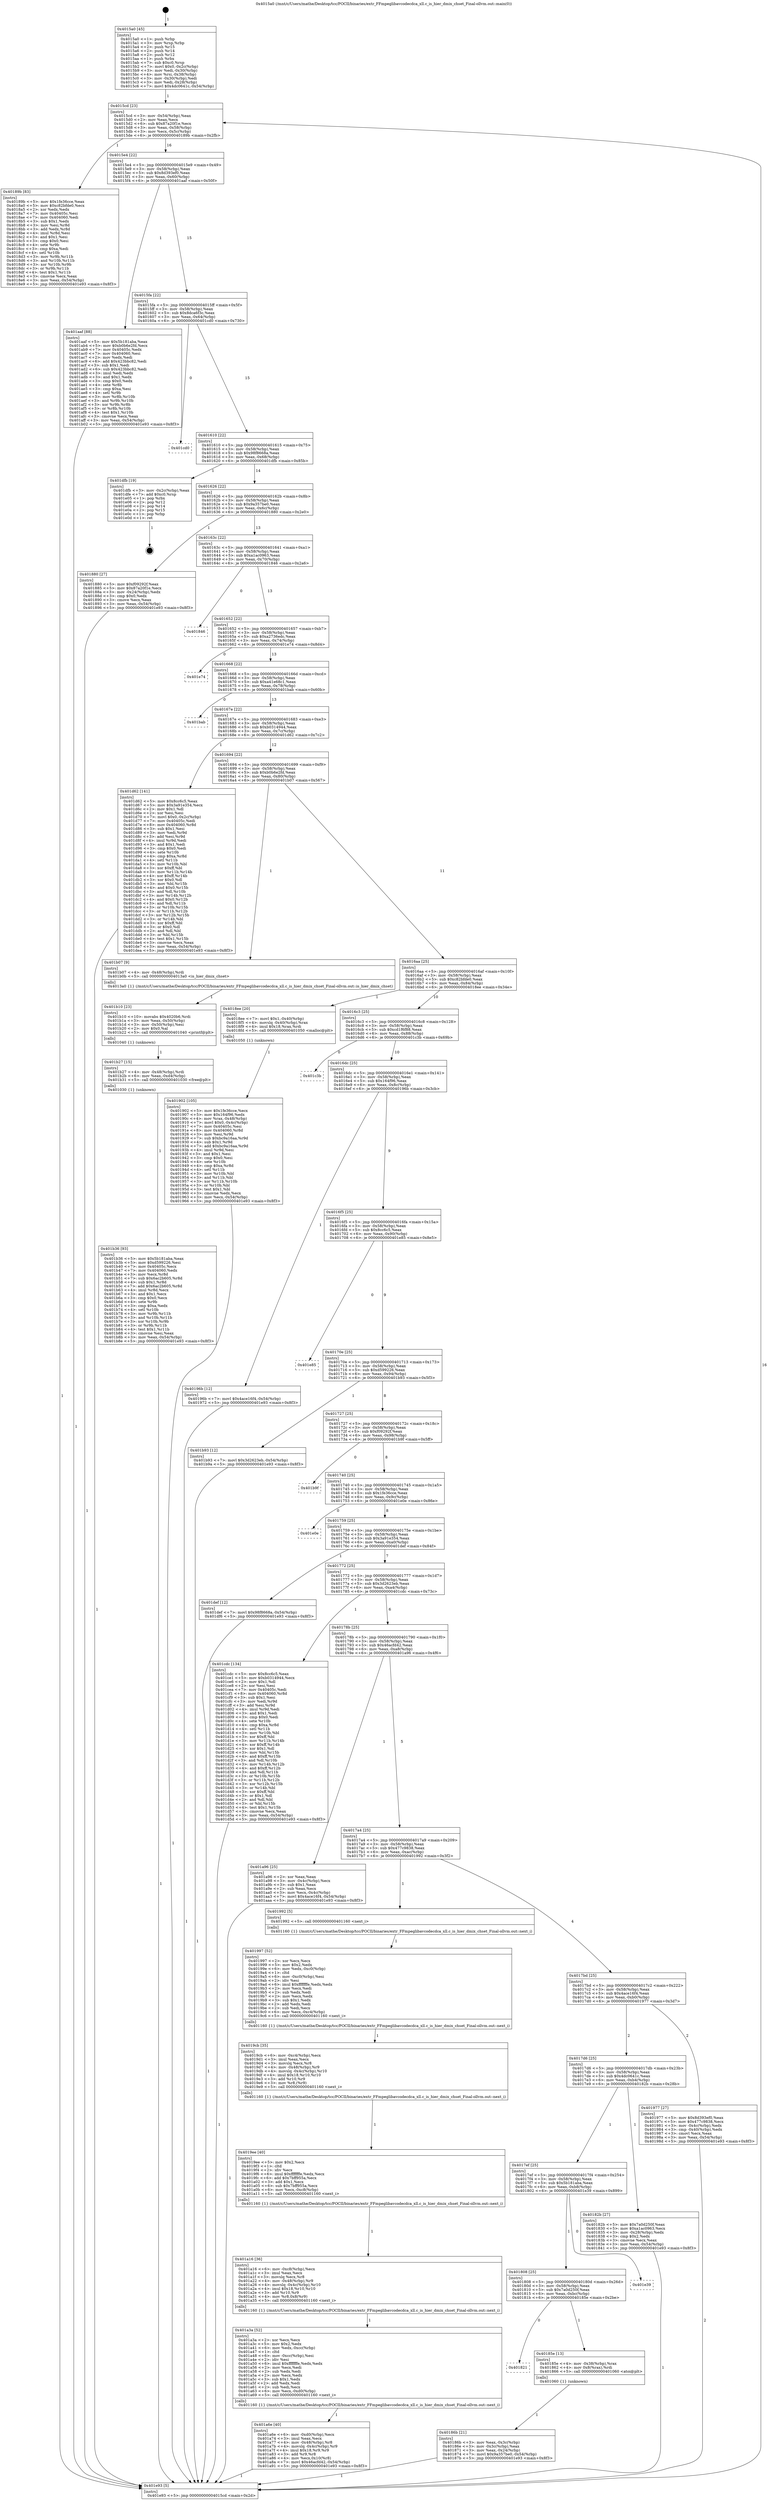 digraph "0x4015a0" {
  label = "0x4015a0 (/mnt/c/Users/mathe/Desktop/tcc/POCII/binaries/extr_FFmpeglibavcodecdca_xll.c_is_hier_dmix_chset_Final-ollvm.out::main(0))"
  labelloc = "t"
  node[shape=record]

  Entry [label="",width=0.3,height=0.3,shape=circle,fillcolor=black,style=filled]
  "0x4015cd" [label="{
     0x4015cd [23]\l
     | [instrs]\l
     &nbsp;&nbsp;0x4015cd \<+3\>: mov -0x54(%rbp),%eax\l
     &nbsp;&nbsp;0x4015d0 \<+2\>: mov %eax,%ecx\l
     &nbsp;&nbsp;0x4015d2 \<+6\>: sub $0x87a20f1e,%ecx\l
     &nbsp;&nbsp;0x4015d8 \<+3\>: mov %eax,-0x58(%rbp)\l
     &nbsp;&nbsp;0x4015db \<+3\>: mov %ecx,-0x5c(%rbp)\l
     &nbsp;&nbsp;0x4015de \<+6\>: je 000000000040189b \<main+0x2fb\>\l
  }"]
  "0x40189b" [label="{
     0x40189b [83]\l
     | [instrs]\l
     &nbsp;&nbsp;0x40189b \<+5\>: mov $0x1fe36cce,%eax\l
     &nbsp;&nbsp;0x4018a0 \<+5\>: mov $0xc82bfde0,%ecx\l
     &nbsp;&nbsp;0x4018a5 \<+2\>: xor %edx,%edx\l
     &nbsp;&nbsp;0x4018a7 \<+7\>: mov 0x40405c,%esi\l
     &nbsp;&nbsp;0x4018ae \<+7\>: mov 0x404060,%edi\l
     &nbsp;&nbsp;0x4018b5 \<+3\>: sub $0x1,%edx\l
     &nbsp;&nbsp;0x4018b8 \<+3\>: mov %esi,%r8d\l
     &nbsp;&nbsp;0x4018bb \<+3\>: add %edx,%r8d\l
     &nbsp;&nbsp;0x4018be \<+4\>: imul %r8d,%esi\l
     &nbsp;&nbsp;0x4018c2 \<+3\>: and $0x1,%esi\l
     &nbsp;&nbsp;0x4018c5 \<+3\>: cmp $0x0,%esi\l
     &nbsp;&nbsp;0x4018c8 \<+4\>: sete %r9b\l
     &nbsp;&nbsp;0x4018cc \<+3\>: cmp $0xa,%edi\l
     &nbsp;&nbsp;0x4018cf \<+4\>: setl %r10b\l
     &nbsp;&nbsp;0x4018d3 \<+3\>: mov %r9b,%r11b\l
     &nbsp;&nbsp;0x4018d6 \<+3\>: and %r10b,%r11b\l
     &nbsp;&nbsp;0x4018d9 \<+3\>: xor %r10b,%r9b\l
     &nbsp;&nbsp;0x4018dc \<+3\>: or %r9b,%r11b\l
     &nbsp;&nbsp;0x4018df \<+4\>: test $0x1,%r11b\l
     &nbsp;&nbsp;0x4018e3 \<+3\>: cmovne %ecx,%eax\l
     &nbsp;&nbsp;0x4018e6 \<+3\>: mov %eax,-0x54(%rbp)\l
     &nbsp;&nbsp;0x4018e9 \<+5\>: jmp 0000000000401e93 \<main+0x8f3\>\l
  }"]
  "0x4015e4" [label="{
     0x4015e4 [22]\l
     | [instrs]\l
     &nbsp;&nbsp;0x4015e4 \<+5\>: jmp 00000000004015e9 \<main+0x49\>\l
     &nbsp;&nbsp;0x4015e9 \<+3\>: mov -0x58(%rbp),%eax\l
     &nbsp;&nbsp;0x4015ec \<+5\>: sub $0x8d393ef0,%eax\l
     &nbsp;&nbsp;0x4015f1 \<+3\>: mov %eax,-0x60(%rbp)\l
     &nbsp;&nbsp;0x4015f4 \<+6\>: je 0000000000401aaf \<main+0x50f\>\l
  }"]
  Exit [label="",width=0.3,height=0.3,shape=circle,fillcolor=black,style=filled,peripheries=2]
  "0x401aaf" [label="{
     0x401aaf [88]\l
     | [instrs]\l
     &nbsp;&nbsp;0x401aaf \<+5\>: mov $0x5b181aba,%eax\l
     &nbsp;&nbsp;0x401ab4 \<+5\>: mov $0xb0b6e2fd,%ecx\l
     &nbsp;&nbsp;0x401ab9 \<+7\>: mov 0x40405c,%edx\l
     &nbsp;&nbsp;0x401ac0 \<+7\>: mov 0x404060,%esi\l
     &nbsp;&nbsp;0x401ac7 \<+2\>: mov %edx,%edi\l
     &nbsp;&nbsp;0x401ac9 \<+6\>: add $0x423bbc82,%edi\l
     &nbsp;&nbsp;0x401acf \<+3\>: sub $0x1,%edi\l
     &nbsp;&nbsp;0x401ad2 \<+6\>: sub $0x423bbc82,%edi\l
     &nbsp;&nbsp;0x401ad8 \<+3\>: imul %edi,%edx\l
     &nbsp;&nbsp;0x401adb \<+3\>: and $0x1,%edx\l
     &nbsp;&nbsp;0x401ade \<+3\>: cmp $0x0,%edx\l
     &nbsp;&nbsp;0x401ae1 \<+4\>: sete %r8b\l
     &nbsp;&nbsp;0x401ae5 \<+3\>: cmp $0xa,%esi\l
     &nbsp;&nbsp;0x401ae8 \<+4\>: setl %r9b\l
     &nbsp;&nbsp;0x401aec \<+3\>: mov %r8b,%r10b\l
     &nbsp;&nbsp;0x401aef \<+3\>: and %r9b,%r10b\l
     &nbsp;&nbsp;0x401af2 \<+3\>: xor %r9b,%r8b\l
     &nbsp;&nbsp;0x401af5 \<+3\>: or %r8b,%r10b\l
     &nbsp;&nbsp;0x401af8 \<+4\>: test $0x1,%r10b\l
     &nbsp;&nbsp;0x401afc \<+3\>: cmovne %ecx,%eax\l
     &nbsp;&nbsp;0x401aff \<+3\>: mov %eax,-0x54(%rbp)\l
     &nbsp;&nbsp;0x401b02 \<+5\>: jmp 0000000000401e93 \<main+0x8f3\>\l
  }"]
  "0x4015fa" [label="{
     0x4015fa [22]\l
     | [instrs]\l
     &nbsp;&nbsp;0x4015fa \<+5\>: jmp 00000000004015ff \<main+0x5f\>\l
     &nbsp;&nbsp;0x4015ff \<+3\>: mov -0x58(%rbp),%eax\l
     &nbsp;&nbsp;0x401602 \<+5\>: sub $0x8dca6f3c,%eax\l
     &nbsp;&nbsp;0x401607 \<+3\>: mov %eax,-0x64(%rbp)\l
     &nbsp;&nbsp;0x40160a \<+6\>: je 0000000000401cd0 \<main+0x730\>\l
  }"]
  "0x401b36" [label="{
     0x401b36 [93]\l
     | [instrs]\l
     &nbsp;&nbsp;0x401b36 \<+5\>: mov $0x5b181aba,%eax\l
     &nbsp;&nbsp;0x401b3b \<+5\>: mov $0xd599226,%esi\l
     &nbsp;&nbsp;0x401b40 \<+7\>: mov 0x40405c,%ecx\l
     &nbsp;&nbsp;0x401b47 \<+7\>: mov 0x404060,%edx\l
     &nbsp;&nbsp;0x401b4e \<+3\>: mov %ecx,%r8d\l
     &nbsp;&nbsp;0x401b51 \<+7\>: sub $0x6ac2b605,%r8d\l
     &nbsp;&nbsp;0x401b58 \<+4\>: sub $0x1,%r8d\l
     &nbsp;&nbsp;0x401b5c \<+7\>: add $0x6ac2b605,%r8d\l
     &nbsp;&nbsp;0x401b63 \<+4\>: imul %r8d,%ecx\l
     &nbsp;&nbsp;0x401b67 \<+3\>: and $0x1,%ecx\l
     &nbsp;&nbsp;0x401b6a \<+3\>: cmp $0x0,%ecx\l
     &nbsp;&nbsp;0x401b6d \<+4\>: sete %r9b\l
     &nbsp;&nbsp;0x401b71 \<+3\>: cmp $0xa,%edx\l
     &nbsp;&nbsp;0x401b74 \<+4\>: setl %r10b\l
     &nbsp;&nbsp;0x401b78 \<+3\>: mov %r9b,%r11b\l
     &nbsp;&nbsp;0x401b7b \<+3\>: and %r10b,%r11b\l
     &nbsp;&nbsp;0x401b7e \<+3\>: xor %r10b,%r9b\l
     &nbsp;&nbsp;0x401b81 \<+3\>: or %r9b,%r11b\l
     &nbsp;&nbsp;0x401b84 \<+4\>: test $0x1,%r11b\l
     &nbsp;&nbsp;0x401b88 \<+3\>: cmovne %esi,%eax\l
     &nbsp;&nbsp;0x401b8b \<+3\>: mov %eax,-0x54(%rbp)\l
     &nbsp;&nbsp;0x401b8e \<+5\>: jmp 0000000000401e93 \<main+0x8f3\>\l
  }"]
  "0x401cd0" [label="{
     0x401cd0\l
  }", style=dashed]
  "0x401610" [label="{
     0x401610 [22]\l
     | [instrs]\l
     &nbsp;&nbsp;0x401610 \<+5\>: jmp 0000000000401615 \<main+0x75\>\l
     &nbsp;&nbsp;0x401615 \<+3\>: mov -0x58(%rbp),%eax\l
     &nbsp;&nbsp;0x401618 \<+5\>: sub $0x98f8668a,%eax\l
     &nbsp;&nbsp;0x40161d \<+3\>: mov %eax,-0x68(%rbp)\l
     &nbsp;&nbsp;0x401620 \<+6\>: je 0000000000401dfb \<main+0x85b\>\l
  }"]
  "0x401b27" [label="{
     0x401b27 [15]\l
     | [instrs]\l
     &nbsp;&nbsp;0x401b27 \<+4\>: mov -0x48(%rbp),%rdi\l
     &nbsp;&nbsp;0x401b2b \<+6\>: mov %eax,-0xd4(%rbp)\l
     &nbsp;&nbsp;0x401b31 \<+5\>: call 0000000000401030 \<free@plt\>\l
     | [calls]\l
     &nbsp;&nbsp;0x401030 \{1\} (unknown)\l
  }"]
  "0x401dfb" [label="{
     0x401dfb [19]\l
     | [instrs]\l
     &nbsp;&nbsp;0x401dfb \<+3\>: mov -0x2c(%rbp),%eax\l
     &nbsp;&nbsp;0x401dfe \<+7\>: add $0xc0,%rsp\l
     &nbsp;&nbsp;0x401e05 \<+1\>: pop %rbx\l
     &nbsp;&nbsp;0x401e06 \<+2\>: pop %r12\l
     &nbsp;&nbsp;0x401e08 \<+2\>: pop %r14\l
     &nbsp;&nbsp;0x401e0a \<+2\>: pop %r15\l
     &nbsp;&nbsp;0x401e0c \<+1\>: pop %rbp\l
     &nbsp;&nbsp;0x401e0d \<+1\>: ret\l
  }"]
  "0x401626" [label="{
     0x401626 [22]\l
     | [instrs]\l
     &nbsp;&nbsp;0x401626 \<+5\>: jmp 000000000040162b \<main+0x8b\>\l
     &nbsp;&nbsp;0x40162b \<+3\>: mov -0x58(%rbp),%eax\l
     &nbsp;&nbsp;0x40162e \<+5\>: sub $0x9a357be0,%eax\l
     &nbsp;&nbsp;0x401633 \<+3\>: mov %eax,-0x6c(%rbp)\l
     &nbsp;&nbsp;0x401636 \<+6\>: je 0000000000401880 \<main+0x2e0\>\l
  }"]
  "0x401b10" [label="{
     0x401b10 [23]\l
     | [instrs]\l
     &nbsp;&nbsp;0x401b10 \<+10\>: movabs $0x4020b6,%rdi\l
     &nbsp;&nbsp;0x401b1a \<+3\>: mov %eax,-0x50(%rbp)\l
     &nbsp;&nbsp;0x401b1d \<+3\>: mov -0x50(%rbp),%esi\l
     &nbsp;&nbsp;0x401b20 \<+2\>: mov $0x0,%al\l
     &nbsp;&nbsp;0x401b22 \<+5\>: call 0000000000401040 \<printf@plt\>\l
     | [calls]\l
     &nbsp;&nbsp;0x401040 \{1\} (unknown)\l
  }"]
  "0x401880" [label="{
     0x401880 [27]\l
     | [instrs]\l
     &nbsp;&nbsp;0x401880 \<+5\>: mov $0xf09292f,%eax\l
     &nbsp;&nbsp;0x401885 \<+5\>: mov $0x87a20f1e,%ecx\l
     &nbsp;&nbsp;0x40188a \<+3\>: mov -0x24(%rbp),%edx\l
     &nbsp;&nbsp;0x40188d \<+3\>: cmp $0x0,%edx\l
     &nbsp;&nbsp;0x401890 \<+3\>: cmove %ecx,%eax\l
     &nbsp;&nbsp;0x401893 \<+3\>: mov %eax,-0x54(%rbp)\l
     &nbsp;&nbsp;0x401896 \<+5\>: jmp 0000000000401e93 \<main+0x8f3\>\l
  }"]
  "0x40163c" [label="{
     0x40163c [22]\l
     | [instrs]\l
     &nbsp;&nbsp;0x40163c \<+5\>: jmp 0000000000401641 \<main+0xa1\>\l
     &nbsp;&nbsp;0x401641 \<+3\>: mov -0x58(%rbp),%eax\l
     &nbsp;&nbsp;0x401644 \<+5\>: sub $0xa1ac0963,%eax\l
     &nbsp;&nbsp;0x401649 \<+3\>: mov %eax,-0x70(%rbp)\l
     &nbsp;&nbsp;0x40164c \<+6\>: je 0000000000401846 \<main+0x2a6\>\l
  }"]
  "0x401a6e" [label="{
     0x401a6e [40]\l
     | [instrs]\l
     &nbsp;&nbsp;0x401a6e \<+6\>: mov -0xd0(%rbp),%ecx\l
     &nbsp;&nbsp;0x401a74 \<+3\>: imul %eax,%ecx\l
     &nbsp;&nbsp;0x401a77 \<+4\>: mov -0x48(%rbp),%r8\l
     &nbsp;&nbsp;0x401a7b \<+4\>: movslq -0x4c(%rbp),%r9\l
     &nbsp;&nbsp;0x401a7f \<+4\>: imul $0x18,%r9,%r9\l
     &nbsp;&nbsp;0x401a83 \<+3\>: add %r9,%r8\l
     &nbsp;&nbsp;0x401a86 \<+4\>: mov %ecx,0x10(%r8)\l
     &nbsp;&nbsp;0x401a8a \<+7\>: movl $0x46acfd42,-0x54(%rbp)\l
     &nbsp;&nbsp;0x401a91 \<+5\>: jmp 0000000000401e93 \<main+0x8f3\>\l
  }"]
  "0x401846" [label="{
     0x401846\l
  }", style=dashed]
  "0x401652" [label="{
     0x401652 [22]\l
     | [instrs]\l
     &nbsp;&nbsp;0x401652 \<+5\>: jmp 0000000000401657 \<main+0xb7\>\l
     &nbsp;&nbsp;0x401657 \<+3\>: mov -0x58(%rbp),%eax\l
     &nbsp;&nbsp;0x40165a \<+5\>: sub $0xa2736edc,%eax\l
     &nbsp;&nbsp;0x40165f \<+3\>: mov %eax,-0x74(%rbp)\l
     &nbsp;&nbsp;0x401662 \<+6\>: je 0000000000401e74 \<main+0x8d4\>\l
  }"]
  "0x401a3a" [label="{
     0x401a3a [52]\l
     | [instrs]\l
     &nbsp;&nbsp;0x401a3a \<+2\>: xor %ecx,%ecx\l
     &nbsp;&nbsp;0x401a3c \<+5\>: mov $0x2,%edx\l
     &nbsp;&nbsp;0x401a41 \<+6\>: mov %edx,-0xcc(%rbp)\l
     &nbsp;&nbsp;0x401a47 \<+1\>: cltd\l
     &nbsp;&nbsp;0x401a48 \<+6\>: mov -0xcc(%rbp),%esi\l
     &nbsp;&nbsp;0x401a4e \<+2\>: idiv %esi\l
     &nbsp;&nbsp;0x401a50 \<+6\>: imul $0xfffffffe,%edx,%edx\l
     &nbsp;&nbsp;0x401a56 \<+2\>: mov %ecx,%edi\l
     &nbsp;&nbsp;0x401a58 \<+2\>: sub %edx,%edi\l
     &nbsp;&nbsp;0x401a5a \<+2\>: mov %ecx,%edx\l
     &nbsp;&nbsp;0x401a5c \<+3\>: sub $0x1,%edx\l
     &nbsp;&nbsp;0x401a5f \<+2\>: add %edx,%edi\l
     &nbsp;&nbsp;0x401a61 \<+2\>: sub %edi,%ecx\l
     &nbsp;&nbsp;0x401a63 \<+6\>: mov %ecx,-0xd0(%rbp)\l
     &nbsp;&nbsp;0x401a69 \<+5\>: call 0000000000401160 \<next_i\>\l
     | [calls]\l
     &nbsp;&nbsp;0x401160 \{1\} (/mnt/c/Users/mathe/Desktop/tcc/POCII/binaries/extr_FFmpeglibavcodecdca_xll.c_is_hier_dmix_chset_Final-ollvm.out::next_i)\l
  }"]
  "0x401e74" [label="{
     0x401e74\l
  }", style=dashed]
  "0x401668" [label="{
     0x401668 [22]\l
     | [instrs]\l
     &nbsp;&nbsp;0x401668 \<+5\>: jmp 000000000040166d \<main+0xcd\>\l
     &nbsp;&nbsp;0x40166d \<+3\>: mov -0x58(%rbp),%eax\l
     &nbsp;&nbsp;0x401670 \<+5\>: sub $0xa41e68c1,%eax\l
     &nbsp;&nbsp;0x401675 \<+3\>: mov %eax,-0x78(%rbp)\l
     &nbsp;&nbsp;0x401678 \<+6\>: je 0000000000401bab \<main+0x60b\>\l
  }"]
  "0x401a16" [label="{
     0x401a16 [36]\l
     | [instrs]\l
     &nbsp;&nbsp;0x401a16 \<+6\>: mov -0xc8(%rbp),%ecx\l
     &nbsp;&nbsp;0x401a1c \<+3\>: imul %eax,%ecx\l
     &nbsp;&nbsp;0x401a1f \<+3\>: movslq %ecx,%r8\l
     &nbsp;&nbsp;0x401a22 \<+4\>: mov -0x48(%rbp),%r9\l
     &nbsp;&nbsp;0x401a26 \<+4\>: movslq -0x4c(%rbp),%r10\l
     &nbsp;&nbsp;0x401a2a \<+4\>: imul $0x18,%r10,%r10\l
     &nbsp;&nbsp;0x401a2e \<+3\>: add %r10,%r9\l
     &nbsp;&nbsp;0x401a31 \<+4\>: mov %r8,0x8(%r9)\l
     &nbsp;&nbsp;0x401a35 \<+5\>: call 0000000000401160 \<next_i\>\l
     | [calls]\l
     &nbsp;&nbsp;0x401160 \{1\} (/mnt/c/Users/mathe/Desktop/tcc/POCII/binaries/extr_FFmpeglibavcodecdca_xll.c_is_hier_dmix_chset_Final-ollvm.out::next_i)\l
  }"]
  "0x401bab" [label="{
     0x401bab\l
  }", style=dashed]
  "0x40167e" [label="{
     0x40167e [22]\l
     | [instrs]\l
     &nbsp;&nbsp;0x40167e \<+5\>: jmp 0000000000401683 \<main+0xe3\>\l
     &nbsp;&nbsp;0x401683 \<+3\>: mov -0x58(%rbp),%eax\l
     &nbsp;&nbsp;0x401686 \<+5\>: sub $0xb0314944,%eax\l
     &nbsp;&nbsp;0x40168b \<+3\>: mov %eax,-0x7c(%rbp)\l
     &nbsp;&nbsp;0x40168e \<+6\>: je 0000000000401d62 \<main+0x7c2\>\l
  }"]
  "0x4019ee" [label="{
     0x4019ee [40]\l
     | [instrs]\l
     &nbsp;&nbsp;0x4019ee \<+5\>: mov $0x2,%ecx\l
     &nbsp;&nbsp;0x4019f3 \<+1\>: cltd\l
     &nbsp;&nbsp;0x4019f4 \<+2\>: idiv %ecx\l
     &nbsp;&nbsp;0x4019f6 \<+6\>: imul $0xfffffffe,%edx,%ecx\l
     &nbsp;&nbsp;0x4019fc \<+6\>: add $0x7bff955a,%ecx\l
     &nbsp;&nbsp;0x401a02 \<+3\>: add $0x1,%ecx\l
     &nbsp;&nbsp;0x401a05 \<+6\>: sub $0x7bff955a,%ecx\l
     &nbsp;&nbsp;0x401a0b \<+6\>: mov %ecx,-0xc8(%rbp)\l
     &nbsp;&nbsp;0x401a11 \<+5\>: call 0000000000401160 \<next_i\>\l
     | [calls]\l
     &nbsp;&nbsp;0x401160 \{1\} (/mnt/c/Users/mathe/Desktop/tcc/POCII/binaries/extr_FFmpeglibavcodecdca_xll.c_is_hier_dmix_chset_Final-ollvm.out::next_i)\l
  }"]
  "0x401d62" [label="{
     0x401d62 [141]\l
     | [instrs]\l
     &nbsp;&nbsp;0x401d62 \<+5\>: mov $0x8cc6c5,%eax\l
     &nbsp;&nbsp;0x401d67 \<+5\>: mov $0x3a91e354,%ecx\l
     &nbsp;&nbsp;0x401d6c \<+2\>: mov $0x1,%dl\l
     &nbsp;&nbsp;0x401d6e \<+2\>: xor %esi,%esi\l
     &nbsp;&nbsp;0x401d70 \<+7\>: movl $0x0,-0x2c(%rbp)\l
     &nbsp;&nbsp;0x401d77 \<+7\>: mov 0x40405c,%edi\l
     &nbsp;&nbsp;0x401d7e \<+8\>: mov 0x404060,%r8d\l
     &nbsp;&nbsp;0x401d86 \<+3\>: sub $0x1,%esi\l
     &nbsp;&nbsp;0x401d89 \<+3\>: mov %edi,%r9d\l
     &nbsp;&nbsp;0x401d8c \<+3\>: add %esi,%r9d\l
     &nbsp;&nbsp;0x401d8f \<+4\>: imul %r9d,%edi\l
     &nbsp;&nbsp;0x401d93 \<+3\>: and $0x1,%edi\l
     &nbsp;&nbsp;0x401d96 \<+3\>: cmp $0x0,%edi\l
     &nbsp;&nbsp;0x401d99 \<+4\>: sete %r10b\l
     &nbsp;&nbsp;0x401d9d \<+4\>: cmp $0xa,%r8d\l
     &nbsp;&nbsp;0x401da1 \<+4\>: setl %r11b\l
     &nbsp;&nbsp;0x401da5 \<+3\>: mov %r10b,%bl\l
     &nbsp;&nbsp;0x401da8 \<+3\>: xor $0xff,%bl\l
     &nbsp;&nbsp;0x401dab \<+3\>: mov %r11b,%r14b\l
     &nbsp;&nbsp;0x401dae \<+4\>: xor $0xff,%r14b\l
     &nbsp;&nbsp;0x401db2 \<+3\>: xor $0x0,%dl\l
     &nbsp;&nbsp;0x401db5 \<+3\>: mov %bl,%r15b\l
     &nbsp;&nbsp;0x401db8 \<+4\>: and $0x0,%r15b\l
     &nbsp;&nbsp;0x401dbc \<+3\>: and %dl,%r10b\l
     &nbsp;&nbsp;0x401dbf \<+3\>: mov %r14b,%r12b\l
     &nbsp;&nbsp;0x401dc2 \<+4\>: and $0x0,%r12b\l
     &nbsp;&nbsp;0x401dc6 \<+3\>: and %dl,%r11b\l
     &nbsp;&nbsp;0x401dc9 \<+3\>: or %r10b,%r15b\l
     &nbsp;&nbsp;0x401dcc \<+3\>: or %r11b,%r12b\l
     &nbsp;&nbsp;0x401dcf \<+3\>: xor %r12b,%r15b\l
     &nbsp;&nbsp;0x401dd2 \<+3\>: or %r14b,%bl\l
     &nbsp;&nbsp;0x401dd5 \<+3\>: xor $0xff,%bl\l
     &nbsp;&nbsp;0x401dd8 \<+3\>: or $0x0,%dl\l
     &nbsp;&nbsp;0x401ddb \<+2\>: and %dl,%bl\l
     &nbsp;&nbsp;0x401ddd \<+3\>: or %bl,%r15b\l
     &nbsp;&nbsp;0x401de0 \<+4\>: test $0x1,%r15b\l
     &nbsp;&nbsp;0x401de4 \<+3\>: cmovne %ecx,%eax\l
     &nbsp;&nbsp;0x401de7 \<+3\>: mov %eax,-0x54(%rbp)\l
     &nbsp;&nbsp;0x401dea \<+5\>: jmp 0000000000401e93 \<main+0x8f3\>\l
  }"]
  "0x401694" [label="{
     0x401694 [22]\l
     | [instrs]\l
     &nbsp;&nbsp;0x401694 \<+5\>: jmp 0000000000401699 \<main+0xf9\>\l
     &nbsp;&nbsp;0x401699 \<+3\>: mov -0x58(%rbp),%eax\l
     &nbsp;&nbsp;0x40169c \<+5\>: sub $0xb0b6e2fd,%eax\l
     &nbsp;&nbsp;0x4016a1 \<+3\>: mov %eax,-0x80(%rbp)\l
     &nbsp;&nbsp;0x4016a4 \<+6\>: je 0000000000401b07 \<main+0x567\>\l
  }"]
  "0x4019cb" [label="{
     0x4019cb [35]\l
     | [instrs]\l
     &nbsp;&nbsp;0x4019cb \<+6\>: mov -0xc4(%rbp),%ecx\l
     &nbsp;&nbsp;0x4019d1 \<+3\>: imul %eax,%ecx\l
     &nbsp;&nbsp;0x4019d4 \<+3\>: movslq %ecx,%r8\l
     &nbsp;&nbsp;0x4019d7 \<+4\>: mov -0x48(%rbp),%r9\l
     &nbsp;&nbsp;0x4019db \<+4\>: movslq -0x4c(%rbp),%r10\l
     &nbsp;&nbsp;0x4019df \<+4\>: imul $0x18,%r10,%r10\l
     &nbsp;&nbsp;0x4019e3 \<+3\>: add %r10,%r9\l
     &nbsp;&nbsp;0x4019e6 \<+3\>: mov %r8,(%r9)\l
     &nbsp;&nbsp;0x4019e9 \<+5\>: call 0000000000401160 \<next_i\>\l
     | [calls]\l
     &nbsp;&nbsp;0x401160 \{1\} (/mnt/c/Users/mathe/Desktop/tcc/POCII/binaries/extr_FFmpeglibavcodecdca_xll.c_is_hier_dmix_chset_Final-ollvm.out::next_i)\l
  }"]
  "0x401b07" [label="{
     0x401b07 [9]\l
     | [instrs]\l
     &nbsp;&nbsp;0x401b07 \<+4\>: mov -0x48(%rbp),%rdi\l
     &nbsp;&nbsp;0x401b0b \<+5\>: call 00000000004013a0 \<is_hier_dmix_chset\>\l
     | [calls]\l
     &nbsp;&nbsp;0x4013a0 \{1\} (/mnt/c/Users/mathe/Desktop/tcc/POCII/binaries/extr_FFmpeglibavcodecdca_xll.c_is_hier_dmix_chset_Final-ollvm.out::is_hier_dmix_chset)\l
  }"]
  "0x4016aa" [label="{
     0x4016aa [25]\l
     | [instrs]\l
     &nbsp;&nbsp;0x4016aa \<+5\>: jmp 00000000004016af \<main+0x10f\>\l
     &nbsp;&nbsp;0x4016af \<+3\>: mov -0x58(%rbp),%eax\l
     &nbsp;&nbsp;0x4016b2 \<+5\>: sub $0xc82bfde0,%eax\l
     &nbsp;&nbsp;0x4016b7 \<+6\>: mov %eax,-0x84(%rbp)\l
     &nbsp;&nbsp;0x4016bd \<+6\>: je 00000000004018ee \<main+0x34e\>\l
  }"]
  "0x401997" [label="{
     0x401997 [52]\l
     | [instrs]\l
     &nbsp;&nbsp;0x401997 \<+2\>: xor %ecx,%ecx\l
     &nbsp;&nbsp;0x401999 \<+5\>: mov $0x2,%edx\l
     &nbsp;&nbsp;0x40199e \<+6\>: mov %edx,-0xc0(%rbp)\l
     &nbsp;&nbsp;0x4019a4 \<+1\>: cltd\l
     &nbsp;&nbsp;0x4019a5 \<+6\>: mov -0xc0(%rbp),%esi\l
     &nbsp;&nbsp;0x4019ab \<+2\>: idiv %esi\l
     &nbsp;&nbsp;0x4019ad \<+6\>: imul $0xfffffffe,%edx,%edx\l
     &nbsp;&nbsp;0x4019b3 \<+2\>: mov %ecx,%edi\l
     &nbsp;&nbsp;0x4019b5 \<+2\>: sub %edx,%edi\l
     &nbsp;&nbsp;0x4019b7 \<+2\>: mov %ecx,%edx\l
     &nbsp;&nbsp;0x4019b9 \<+3\>: sub $0x1,%edx\l
     &nbsp;&nbsp;0x4019bc \<+2\>: add %edx,%edi\l
     &nbsp;&nbsp;0x4019be \<+2\>: sub %edi,%ecx\l
     &nbsp;&nbsp;0x4019c0 \<+6\>: mov %ecx,-0xc4(%rbp)\l
     &nbsp;&nbsp;0x4019c6 \<+5\>: call 0000000000401160 \<next_i\>\l
     | [calls]\l
     &nbsp;&nbsp;0x401160 \{1\} (/mnt/c/Users/mathe/Desktop/tcc/POCII/binaries/extr_FFmpeglibavcodecdca_xll.c_is_hier_dmix_chset_Final-ollvm.out::next_i)\l
  }"]
  "0x4018ee" [label="{
     0x4018ee [20]\l
     | [instrs]\l
     &nbsp;&nbsp;0x4018ee \<+7\>: movl $0x1,-0x40(%rbp)\l
     &nbsp;&nbsp;0x4018f5 \<+4\>: movslq -0x40(%rbp),%rax\l
     &nbsp;&nbsp;0x4018f9 \<+4\>: imul $0x18,%rax,%rdi\l
     &nbsp;&nbsp;0x4018fd \<+5\>: call 0000000000401050 \<malloc@plt\>\l
     | [calls]\l
     &nbsp;&nbsp;0x401050 \{1\} (unknown)\l
  }"]
  "0x4016c3" [label="{
     0x4016c3 [25]\l
     | [instrs]\l
     &nbsp;&nbsp;0x4016c3 \<+5\>: jmp 00000000004016c8 \<main+0x128\>\l
     &nbsp;&nbsp;0x4016c8 \<+3\>: mov -0x58(%rbp),%eax\l
     &nbsp;&nbsp;0x4016cb \<+5\>: sub $0xcd1f6f88,%eax\l
     &nbsp;&nbsp;0x4016d0 \<+6\>: mov %eax,-0x88(%rbp)\l
     &nbsp;&nbsp;0x4016d6 \<+6\>: je 0000000000401c3b \<main+0x69b\>\l
  }"]
  "0x401902" [label="{
     0x401902 [105]\l
     | [instrs]\l
     &nbsp;&nbsp;0x401902 \<+5\>: mov $0x1fe36cce,%ecx\l
     &nbsp;&nbsp;0x401907 \<+5\>: mov $0x164f96,%edx\l
     &nbsp;&nbsp;0x40190c \<+4\>: mov %rax,-0x48(%rbp)\l
     &nbsp;&nbsp;0x401910 \<+7\>: movl $0x0,-0x4c(%rbp)\l
     &nbsp;&nbsp;0x401917 \<+7\>: mov 0x40405c,%esi\l
     &nbsp;&nbsp;0x40191e \<+8\>: mov 0x404060,%r8d\l
     &nbsp;&nbsp;0x401926 \<+3\>: mov %esi,%r9d\l
     &nbsp;&nbsp;0x401929 \<+7\>: sub $0xbc9a16aa,%r9d\l
     &nbsp;&nbsp;0x401930 \<+4\>: sub $0x1,%r9d\l
     &nbsp;&nbsp;0x401934 \<+7\>: add $0xbc9a16aa,%r9d\l
     &nbsp;&nbsp;0x40193b \<+4\>: imul %r9d,%esi\l
     &nbsp;&nbsp;0x40193f \<+3\>: and $0x1,%esi\l
     &nbsp;&nbsp;0x401942 \<+3\>: cmp $0x0,%esi\l
     &nbsp;&nbsp;0x401945 \<+4\>: sete %r10b\l
     &nbsp;&nbsp;0x401949 \<+4\>: cmp $0xa,%r8d\l
     &nbsp;&nbsp;0x40194d \<+4\>: setl %r11b\l
     &nbsp;&nbsp;0x401951 \<+3\>: mov %r10b,%bl\l
     &nbsp;&nbsp;0x401954 \<+3\>: and %r11b,%bl\l
     &nbsp;&nbsp;0x401957 \<+3\>: xor %r11b,%r10b\l
     &nbsp;&nbsp;0x40195a \<+3\>: or %r10b,%bl\l
     &nbsp;&nbsp;0x40195d \<+3\>: test $0x1,%bl\l
     &nbsp;&nbsp;0x401960 \<+3\>: cmovne %edx,%ecx\l
     &nbsp;&nbsp;0x401963 \<+3\>: mov %ecx,-0x54(%rbp)\l
     &nbsp;&nbsp;0x401966 \<+5\>: jmp 0000000000401e93 \<main+0x8f3\>\l
  }"]
  "0x401c3b" [label="{
     0x401c3b\l
  }", style=dashed]
  "0x4016dc" [label="{
     0x4016dc [25]\l
     | [instrs]\l
     &nbsp;&nbsp;0x4016dc \<+5\>: jmp 00000000004016e1 \<main+0x141\>\l
     &nbsp;&nbsp;0x4016e1 \<+3\>: mov -0x58(%rbp),%eax\l
     &nbsp;&nbsp;0x4016e4 \<+5\>: sub $0x164f96,%eax\l
     &nbsp;&nbsp;0x4016e9 \<+6\>: mov %eax,-0x8c(%rbp)\l
     &nbsp;&nbsp;0x4016ef \<+6\>: je 000000000040196b \<main+0x3cb\>\l
  }"]
  "0x40186b" [label="{
     0x40186b [21]\l
     | [instrs]\l
     &nbsp;&nbsp;0x40186b \<+3\>: mov %eax,-0x3c(%rbp)\l
     &nbsp;&nbsp;0x40186e \<+3\>: mov -0x3c(%rbp),%eax\l
     &nbsp;&nbsp;0x401871 \<+3\>: mov %eax,-0x24(%rbp)\l
     &nbsp;&nbsp;0x401874 \<+7\>: movl $0x9a357be0,-0x54(%rbp)\l
     &nbsp;&nbsp;0x40187b \<+5\>: jmp 0000000000401e93 \<main+0x8f3\>\l
  }"]
  "0x40196b" [label="{
     0x40196b [12]\l
     | [instrs]\l
     &nbsp;&nbsp;0x40196b \<+7\>: movl $0x4ace16f4,-0x54(%rbp)\l
     &nbsp;&nbsp;0x401972 \<+5\>: jmp 0000000000401e93 \<main+0x8f3\>\l
  }"]
  "0x4016f5" [label="{
     0x4016f5 [25]\l
     | [instrs]\l
     &nbsp;&nbsp;0x4016f5 \<+5\>: jmp 00000000004016fa \<main+0x15a\>\l
     &nbsp;&nbsp;0x4016fa \<+3\>: mov -0x58(%rbp),%eax\l
     &nbsp;&nbsp;0x4016fd \<+5\>: sub $0x8cc6c5,%eax\l
     &nbsp;&nbsp;0x401702 \<+6\>: mov %eax,-0x90(%rbp)\l
     &nbsp;&nbsp;0x401708 \<+6\>: je 0000000000401e85 \<main+0x8e5\>\l
  }"]
  "0x401821" [label="{
     0x401821\l
  }", style=dashed]
  "0x401e85" [label="{
     0x401e85\l
  }", style=dashed]
  "0x40170e" [label="{
     0x40170e [25]\l
     | [instrs]\l
     &nbsp;&nbsp;0x40170e \<+5\>: jmp 0000000000401713 \<main+0x173\>\l
     &nbsp;&nbsp;0x401713 \<+3\>: mov -0x58(%rbp),%eax\l
     &nbsp;&nbsp;0x401716 \<+5\>: sub $0xd599226,%eax\l
     &nbsp;&nbsp;0x40171b \<+6\>: mov %eax,-0x94(%rbp)\l
     &nbsp;&nbsp;0x401721 \<+6\>: je 0000000000401b93 \<main+0x5f3\>\l
  }"]
  "0x40185e" [label="{
     0x40185e [13]\l
     | [instrs]\l
     &nbsp;&nbsp;0x40185e \<+4\>: mov -0x38(%rbp),%rax\l
     &nbsp;&nbsp;0x401862 \<+4\>: mov 0x8(%rax),%rdi\l
     &nbsp;&nbsp;0x401866 \<+5\>: call 0000000000401060 \<atoi@plt\>\l
     | [calls]\l
     &nbsp;&nbsp;0x401060 \{1\} (unknown)\l
  }"]
  "0x401b93" [label="{
     0x401b93 [12]\l
     | [instrs]\l
     &nbsp;&nbsp;0x401b93 \<+7\>: movl $0x3d2623eb,-0x54(%rbp)\l
     &nbsp;&nbsp;0x401b9a \<+5\>: jmp 0000000000401e93 \<main+0x8f3\>\l
  }"]
  "0x401727" [label="{
     0x401727 [25]\l
     | [instrs]\l
     &nbsp;&nbsp;0x401727 \<+5\>: jmp 000000000040172c \<main+0x18c\>\l
     &nbsp;&nbsp;0x40172c \<+3\>: mov -0x58(%rbp),%eax\l
     &nbsp;&nbsp;0x40172f \<+5\>: sub $0xf09292f,%eax\l
     &nbsp;&nbsp;0x401734 \<+6\>: mov %eax,-0x98(%rbp)\l
     &nbsp;&nbsp;0x40173a \<+6\>: je 0000000000401b9f \<main+0x5ff\>\l
  }"]
  "0x401808" [label="{
     0x401808 [25]\l
     | [instrs]\l
     &nbsp;&nbsp;0x401808 \<+5\>: jmp 000000000040180d \<main+0x26d\>\l
     &nbsp;&nbsp;0x40180d \<+3\>: mov -0x58(%rbp),%eax\l
     &nbsp;&nbsp;0x401810 \<+5\>: sub $0x7a0d250f,%eax\l
     &nbsp;&nbsp;0x401815 \<+6\>: mov %eax,-0xbc(%rbp)\l
     &nbsp;&nbsp;0x40181b \<+6\>: je 000000000040185e \<main+0x2be\>\l
  }"]
  "0x401b9f" [label="{
     0x401b9f\l
  }", style=dashed]
  "0x401740" [label="{
     0x401740 [25]\l
     | [instrs]\l
     &nbsp;&nbsp;0x401740 \<+5\>: jmp 0000000000401745 \<main+0x1a5\>\l
     &nbsp;&nbsp;0x401745 \<+3\>: mov -0x58(%rbp),%eax\l
     &nbsp;&nbsp;0x401748 \<+5\>: sub $0x1fe36cce,%eax\l
     &nbsp;&nbsp;0x40174d \<+6\>: mov %eax,-0x9c(%rbp)\l
     &nbsp;&nbsp;0x401753 \<+6\>: je 0000000000401e0e \<main+0x86e\>\l
  }"]
  "0x401e39" [label="{
     0x401e39\l
  }", style=dashed]
  "0x401e0e" [label="{
     0x401e0e\l
  }", style=dashed]
  "0x401759" [label="{
     0x401759 [25]\l
     | [instrs]\l
     &nbsp;&nbsp;0x401759 \<+5\>: jmp 000000000040175e \<main+0x1be\>\l
     &nbsp;&nbsp;0x40175e \<+3\>: mov -0x58(%rbp),%eax\l
     &nbsp;&nbsp;0x401761 \<+5\>: sub $0x3a91e354,%eax\l
     &nbsp;&nbsp;0x401766 \<+6\>: mov %eax,-0xa0(%rbp)\l
     &nbsp;&nbsp;0x40176c \<+6\>: je 0000000000401def \<main+0x84f\>\l
  }"]
  "0x4015a0" [label="{
     0x4015a0 [45]\l
     | [instrs]\l
     &nbsp;&nbsp;0x4015a0 \<+1\>: push %rbp\l
     &nbsp;&nbsp;0x4015a1 \<+3\>: mov %rsp,%rbp\l
     &nbsp;&nbsp;0x4015a4 \<+2\>: push %r15\l
     &nbsp;&nbsp;0x4015a6 \<+2\>: push %r14\l
     &nbsp;&nbsp;0x4015a8 \<+2\>: push %r12\l
     &nbsp;&nbsp;0x4015aa \<+1\>: push %rbx\l
     &nbsp;&nbsp;0x4015ab \<+7\>: sub $0xc0,%rsp\l
     &nbsp;&nbsp;0x4015b2 \<+7\>: movl $0x0,-0x2c(%rbp)\l
     &nbsp;&nbsp;0x4015b9 \<+3\>: mov %edi,-0x30(%rbp)\l
     &nbsp;&nbsp;0x4015bc \<+4\>: mov %rsi,-0x38(%rbp)\l
     &nbsp;&nbsp;0x4015c0 \<+3\>: mov -0x30(%rbp),%edi\l
     &nbsp;&nbsp;0x4015c3 \<+3\>: mov %edi,-0x28(%rbp)\l
     &nbsp;&nbsp;0x4015c6 \<+7\>: movl $0x4dc0641c,-0x54(%rbp)\l
  }"]
  "0x401def" [label="{
     0x401def [12]\l
     | [instrs]\l
     &nbsp;&nbsp;0x401def \<+7\>: movl $0x98f8668a,-0x54(%rbp)\l
     &nbsp;&nbsp;0x401df6 \<+5\>: jmp 0000000000401e93 \<main+0x8f3\>\l
  }"]
  "0x401772" [label="{
     0x401772 [25]\l
     | [instrs]\l
     &nbsp;&nbsp;0x401772 \<+5\>: jmp 0000000000401777 \<main+0x1d7\>\l
     &nbsp;&nbsp;0x401777 \<+3\>: mov -0x58(%rbp),%eax\l
     &nbsp;&nbsp;0x40177a \<+5\>: sub $0x3d2623eb,%eax\l
     &nbsp;&nbsp;0x40177f \<+6\>: mov %eax,-0xa4(%rbp)\l
     &nbsp;&nbsp;0x401785 \<+6\>: je 0000000000401cdc \<main+0x73c\>\l
  }"]
  "0x401e93" [label="{
     0x401e93 [5]\l
     | [instrs]\l
     &nbsp;&nbsp;0x401e93 \<+5\>: jmp 00000000004015cd \<main+0x2d\>\l
  }"]
  "0x401cdc" [label="{
     0x401cdc [134]\l
     | [instrs]\l
     &nbsp;&nbsp;0x401cdc \<+5\>: mov $0x8cc6c5,%eax\l
     &nbsp;&nbsp;0x401ce1 \<+5\>: mov $0xb0314944,%ecx\l
     &nbsp;&nbsp;0x401ce6 \<+2\>: mov $0x1,%dl\l
     &nbsp;&nbsp;0x401ce8 \<+2\>: xor %esi,%esi\l
     &nbsp;&nbsp;0x401cea \<+7\>: mov 0x40405c,%edi\l
     &nbsp;&nbsp;0x401cf1 \<+8\>: mov 0x404060,%r8d\l
     &nbsp;&nbsp;0x401cf9 \<+3\>: sub $0x1,%esi\l
     &nbsp;&nbsp;0x401cfc \<+3\>: mov %edi,%r9d\l
     &nbsp;&nbsp;0x401cff \<+3\>: add %esi,%r9d\l
     &nbsp;&nbsp;0x401d02 \<+4\>: imul %r9d,%edi\l
     &nbsp;&nbsp;0x401d06 \<+3\>: and $0x1,%edi\l
     &nbsp;&nbsp;0x401d09 \<+3\>: cmp $0x0,%edi\l
     &nbsp;&nbsp;0x401d0c \<+4\>: sete %r10b\l
     &nbsp;&nbsp;0x401d10 \<+4\>: cmp $0xa,%r8d\l
     &nbsp;&nbsp;0x401d14 \<+4\>: setl %r11b\l
     &nbsp;&nbsp;0x401d18 \<+3\>: mov %r10b,%bl\l
     &nbsp;&nbsp;0x401d1b \<+3\>: xor $0xff,%bl\l
     &nbsp;&nbsp;0x401d1e \<+3\>: mov %r11b,%r14b\l
     &nbsp;&nbsp;0x401d21 \<+4\>: xor $0xff,%r14b\l
     &nbsp;&nbsp;0x401d25 \<+3\>: xor $0x1,%dl\l
     &nbsp;&nbsp;0x401d28 \<+3\>: mov %bl,%r15b\l
     &nbsp;&nbsp;0x401d2b \<+4\>: and $0xff,%r15b\l
     &nbsp;&nbsp;0x401d2f \<+3\>: and %dl,%r10b\l
     &nbsp;&nbsp;0x401d32 \<+3\>: mov %r14b,%r12b\l
     &nbsp;&nbsp;0x401d35 \<+4\>: and $0xff,%r12b\l
     &nbsp;&nbsp;0x401d39 \<+3\>: and %dl,%r11b\l
     &nbsp;&nbsp;0x401d3c \<+3\>: or %r10b,%r15b\l
     &nbsp;&nbsp;0x401d3f \<+3\>: or %r11b,%r12b\l
     &nbsp;&nbsp;0x401d42 \<+3\>: xor %r12b,%r15b\l
     &nbsp;&nbsp;0x401d45 \<+3\>: or %r14b,%bl\l
     &nbsp;&nbsp;0x401d48 \<+3\>: xor $0xff,%bl\l
     &nbsp;&nbsp;0x401d4b \<+3\>: or $0x1,%dl\l
     &nbsp;&nbsp;0x401d4e \<+2\>: and %dl,%bl\l
     &nbsp;&nbsp;0x401d50 \<+3\>: or %bl,%r15b\l
     &nbsp;&nbsp;0x401d53 \<+4\>: test $0x1,%r15b\l
     &nbsp;&nbsp;0x401d57 \<+3\>: cmovne %ecx,%eax\l
     &nbsp;&nbsp;0x401d5a \<+3\>: mov %eax,-0x54(%rbp)\l
     &nbsp;&nbsp;0x401d5d \<+5\>: jmp 0000000000401e93 \<main+0x8f3\>\l
  }"]
  "0x40178b" [label="{
     0x40178b [25]\l
     | [instrs]\l
     &nbsp;&nbsp;0x40178b \<+5\>: jmp 0000000000401790 \<main+0x1f0\>\l
     &nbsp;&nbsp;0x401790 \<+3\>: mov -0x58(%rbp),%eax\l
     &nbsp;&nbsp;0x401793 \<+5\>: sub $0x46acfd42,%eax\l
     &nbsp;&nbsp;0x401798 \<+6\>: mov %eax,-0xa8(%rbp)\l
     &nbsp;&nbsp;0x40179e \<+6\>: je 0000000000401a96 \<main+0x4f6\>\l
  }"]
  "0x4017ef" [label="{
     0x4017ef [25]\l
     | [instrs]\l
     &nbsp;&nbsp;0x4017ef \<+5\>: jmp 00000000004017f4 \<main+0x254\>\l
     &nbsp;&nbsp;0x4017f4 \<+3\>: mov -0x58(%rbp),%eax\l
     &nbsp;&nbsp;0x4017f7 \<+5\>: sub $0x5b181aba,%eax\l
     &nbsp;&nbsp;0x4017fc \<+6\>: mov %eax,-0xb8(%rbp)\l
     &nbsp;&nbsp;0x401802 \<+6\>: je 0000000000401e39 \<main+0x899\>\l
  }"]
  "0x401a96" [label="{
     0x401a96 [25]\l
     | [instrs]\l
     &nbsp;&nbsp;0x401a96 \<+2\>: xor %eax,%eax\l
     &nbsp;&nbsp;0x401a98 \<+3\>: mov -0x4c(%rbp),%ecx\l
     &nbsp;&nbsp;0x401a9b \<+3\>: sub $0x1,%eax\l
     &nbsp;&nbsp;0x401a9e \<+2\>: sub %eax,%ecx\l
     &nbsp;&nbsp;0x401aa0 \<+3\>: mov %ecx,-0x4c(%rbp)\l
     &nbsp;&nbsp;0x401aa3 \<+7\>: movl $0x4ace16f4,-0x54(%rbp)\l
     &nbsp;&nbsp;0x401aaa \<+5\>: jmp 0000000000401e93 \<main+0x8f3\>\l
  }"]
  "0x4017a4" [label="{
     0x4017a4 [25]\l
     | [instrs]\l
     &nbsp;&nbsp;0x4017a4 \<+5\>: jmp 00000000004017a9 \<main+0x209\>\l
     &nbsp;&nbsp;0x4017a9 \<+3\>: mov -0x58(%rbp),%eax\l
     &nbsp;&nbsp;0x4017ac \<+5\>: sub $0x477c9838,%eax\l
     &nbsp;&nbsp;0x4017b1 \<+6\>: mov %eax,-0xac(%rbp)\l
     &nbsp;&nbsp;0x4017b7 \<+6\>: je 0000000000401992 \<main+0x3f2\>\l
  }"]
  "0x40182b" [label="{
     0x40182b [27]\l
     | [instrs]\l
     &nbsp;&nbsp;0x40182b \<+5\>: mov $0x7a0d250f,%eax\l
     &nbsp;&nbsp;0x401830 \<+5\>: mov $0xa1ac0963,%ecx\l
     &nbsp;&nbsp;0x401835 \<+3\>: mov -0x28(%rbp),%edx\l
     &nbsp;&nbsp;0x401838 \<+3\>: cmp $0x2,%edx\l
     &nbsp;&nbsp;0x40183b \<+3\>: cmovne %ecx,%eax\l
     &nbsp;&nbsp;0x40183e \<+3\>: mov %eax,-0x54(%rbp)\l
     &nbsp;&nbsp;0x401841 \<+5\>: jmp 0000000000401e93 \<main+0x8f3\>\l
  }"]
  "0x401992" [label="{
     0x401992 [5]\l
     | [instrs]\l
     &nbsp;&nbsp;0x401992 \<+5\>: call 0000000000401160 \<next_i\>\l
     | [calls]\l
     &nbsp;&nbsp;0x401160 \{1\} (/mnt/c/Users/mathe/Desktop/tcc/POCII/binaries/extr_FFmpeglibavcodecdca_xll.c_is_hier_dmix_chset_Final-ollvm.out::next_i)\l
  }"]
  "0x4017bd" [label="{
     0x4017bd [25]\l
     | [instrs]\l
     &nbsp;&nbsp;0x4017bd \<+5\>: jmp 00000000004017c2 \<main+0x222\>\l
     &nbsp;&nbsp;0x4017c2 \<+3\>: mov -0x58(%rbp),%eax\l
     &nbsp;&nbsp;0x4017c5 \<+5\>: sub $0x4ace16f4,%eax\l
     &nbsp;&nbsp;0x4017ca \<+6\>: mov %eax,-0xb0(%rbp)\l
     &nbsp;&nbsp;0x4017d0 \<+6\>: je 0000000000401977 \<main+0x3d7\>\l
  }"]
  "0x4017d6" [label="{
     0x4017d6 [25]\l
     | [instrs]\l
     &nbsp;&nbsp;0x4017d6 \<+5\>: jmp 00000000004017db \<main+0x23b\>\l
     &nbsp;&nbsp;0x4017db \<+3\>: mov -0x58(%rbp),%eax\l
     &nbsp;&nbsp;0x4017de \<+5\>: sub $0x4dc0641c,%eax\l
     &nbsp;&nbsp;0x4017e3 \<+6\>: mov %eax,-0xb4(%rbp)\l
     &nbsp;&nbsp;0x4017e9 \<+6\>: je 000000000040182b \<main+0x28b\>\l
  }"]
  "0x401977" [label="{
     0x401977 [27]\l
     | [instrs]\l
     &nbsp;&nbsp;0x401977 \<+5\>: mov $0x8d393ef0,%eax\l
     &nbsp;&nbsp;0x40197c \<+5\>: mov $0x477c9838,%ecx\l
     &nbsp;&nbsp;0x401981 \<+3\>: mov -0x4c(%rbp),%edx\l
     &nbsp;&nbsp;0x401984 \<+3\>: cmp -0x40(%rbp),%edx\l
     &nbsp;&nbsp;0x401987 \<+3\>: cmovl %ecx,%eax\l
     &nbsp;&nbsp;0x40198a \<+3\>: mov %eax,-0x54(%rbp)\l
     &nbsp;&nbsp;0x40198d \<+5\>: jmp 0000000000401e93 \<main+0x8f3\>\l
  }"]
  Entry -> "0x4015a0" [label=" 1"]
  "0x4015cd" -> "0x40189b" [label=" 1"]
  "0x4015cd" -> "0x4015e4" [label=" 16"]
  "0x401dfb" -> Exit [label=" 1"]
  "0x4015e4" -> "0x401aaf" [label=" 1"]
  "0x4015e4" -> "0x4015fa" [label=" 15"]
  "0x401def" -> "0x401e93" [label=" 1"]
  "0x4015fa" -> "0x401cd0" [label=" 0"]
  "0x4015fa" -> "0x401610" [label=" 15"]
  "0x401d62" -> "0x401e93" [label=" 1"]
  "0x401610" -> "0x401dfb" [label=" 1"]
  "0x401610" -> "0x401626" [label=" 14"]
  "0x401cdc" -> "0x401e93" [label=" 1"]
  "0x401626" -> "0x401880" [label=" 1"]
  "0x401626" -> "0x40163c" [label=" 13"]
  "0x401b93" -> "0x401e93" [label=" 1"]
  "0x40163c" -> "0x401846" [label=" 0"]
  "0x40163c" -> "0x401652" [label=" 13"]
  "0x401b36" -> "0x401e93" [label=" 1"]
  "0x401652" -> "0x401e74" [label=" 0"]
  "0x401652" -> "0x401668" [label=" 13"]
  "0x401b27" -> "0x401b36" [label=" 1"]
  "0x401668" -> "0x401bab" [label=" 0"]
  "0x401668" -> "0x40167e" [label=" 13"]
  "0x401b10" -> "0x401b27" [label=" 1"]
  "0x40167e" -> "0x401d62" [label=" 1"]
  "0x40167e" -> "0x401694" [label=" 12"]
  "0x401b07" -> "0x401b10" [label=" 1"]
  "0x401694" -> "0x401b07" [label=" 1"]
  "0x401694" -> "0x4016aa" [label=" 11"]
  "0x401aaf" -> "0x401e93" [label=" 1"]
  "0x4016aa" -> "0x4018ee" [label=" 1"]
  "0x4016aa" -> "0x4016c3" [label=" 10"]
  "0x401a96" -> "0x401e93" [label=" 1"]
  "0x4016c3" -> "0x401c3b" [label=" 0"]
  "0x4016c3" -> "0x4016dc" [label=" 10"]
  "0x401a6e" -> "0x401e93" [label=" 1"]
  "0x4016dc" -> "0x40196b" [label=" 1"]
  "0x4016dc" -> "0x4016f5" [label=" 9"]
  "0x401a3a" -> "0x401a6e" [label=" 1"]
  "0x4016f5" -> "0x401e85" [label=" 0"]
  "0x4016f5" -> "0x40170e" [label=" 9"]
  "0x401a16" -> "0x401a3a" [label=" 1"]
  "0x40170e" -> "0x401b93" [label=" 1"]
  "0x40170e" -> "0x401727" [label=" 8"]
  "0x4019ee" -> "0x401a16" [label=" 1"]
  "0x401727" -> "0x401b9f" [label=" 0"]
  "0x401727" -> "0x401740" [label=" 8"]
  "0x401997" -> "0x4019cb" [label=" 1"]
  "0x401740" -> "0x401e0e" [label=" 0"]
  "0x401740" -> "0x401759" [label=" 8"]
  "0x401992" -> "0x401997" [label=" 1"]
  "0x401759" -> "0x401def" [label=" 1"]
  "0x401759" -> "0x401772" [label=" 7"]
  "0x40196b" -> "0x401e93" [label=" 1"]
  "0x401772" -> "0x401cdc" [label=" 1"]
  "0x401772" -> "0x40178b" [label=" 6"]
  "0x401902" -> "0x401e93" [label=" 1"]
  "0x40178b" -> "0x401a96" [label=" 1"]
  "0x40178b" -> "0x4017a4" [label=" 5"]
  "0x4018ee" -> "0x401902" [label=" 1"]
  "0x4017a4" -> "0x401992" [label=" 1"]
  "0x4017a4" -> "0x4017bd" [label=" 4"]
  "0x40189b" -> "0x401e93" [label=" 1"]
  "0x4017bd" -> "0x401977" [label=" 2"]
  "0x4017bd" -> "0x4017d6" [label=" 2"]
  "0x401880" -> "0x401e93" [label=" 1"]
  "0x4017d6" -> "0x40182b" [label=" 1"]
  "0x4017d6" -> "0x4017ef" [label=" 1"]
  "0x40182b" -> "0x401e93" [label=" 1"]
  "0x4015a0" -> "0x4015cd" [label=" 1"]
  "0x401e93" -> "0x4015cd" [label=" 16"]
  "0x401977" -> "0x401e93" [label=" 2"]
  "0x4017ef" -> "0x401e39" [label=" 0"]
  "0x4017ef" -> "0x401808" [label=" 1"]
  "0x4019cb" -> "0x4019ee" [label=" 1"]
  "0x401808" -> "0x40185e" [label=" 1"]
  "0x401808" -> "0x401821" [label=" 0"]
  "0x40185e" -> "0x40186b" [label=" 1"]
  "0x40186b" -> "0x401e93" [label=" 1"]
}
